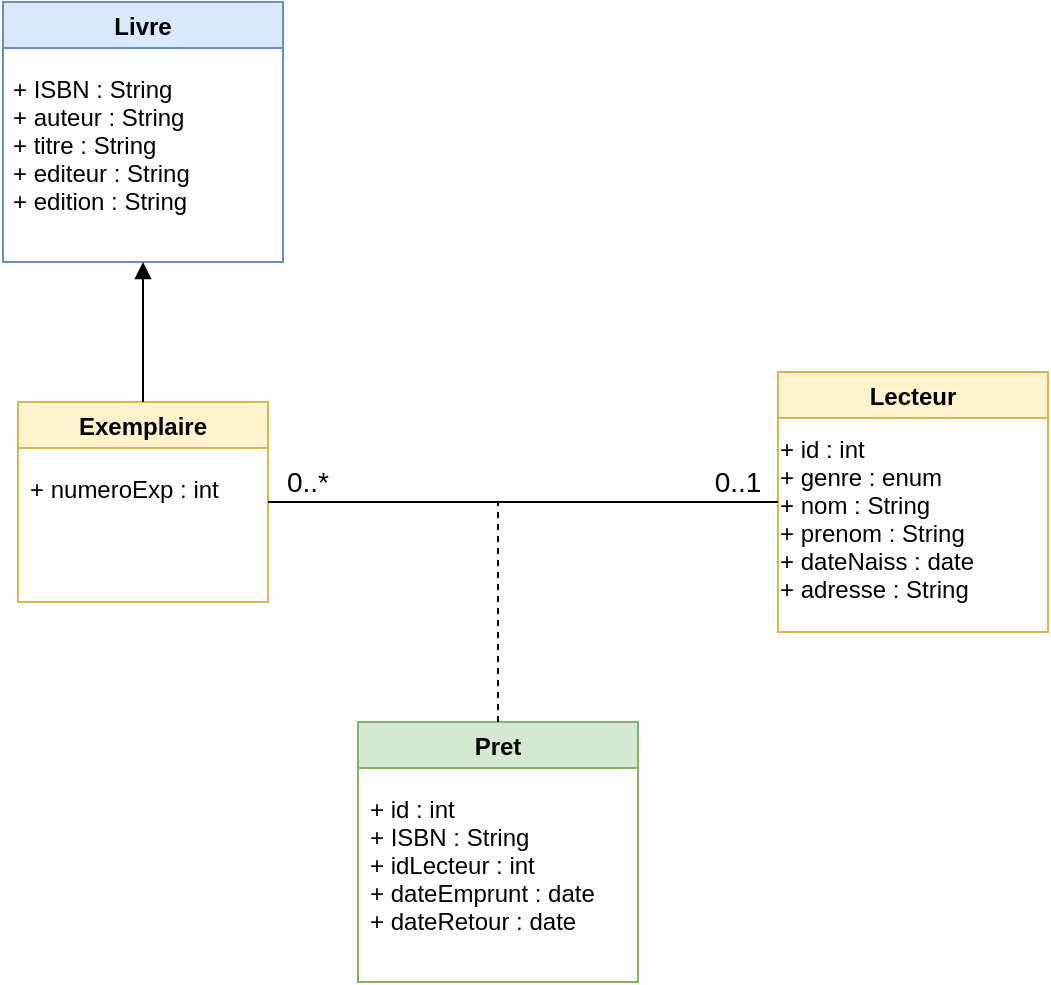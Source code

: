 <mxfile version="13.0.8" type="device"><diagram id="DQyIzFYaqOzxcJRX2JVW" name="Page-1"><mxGraphModel dx="946" dy="1724" grid="1" gridSize="10" guides="1" tooltips="1" connect="1" arrows="1" fold="1" page="1" pageScale="1" pageWidth="827" pageHeight="1169" math="0" shadow="0"><root><mxCell id="0"/><mxCell id="1" parent="0"/><mxCell id="YYK3TgRTdIafQKGTVdkb-8" value="Exemplaire" style="swimlane;fillColor=#fff2cc;strokeColor=#d6b656;" vertex="1" parent="1"><mxGeometry x="140" y="130" width="125" height="100" as="geometry"/></mxCell><mxCell id="YYK3TgRTdIafQKGTVdkb-9" value="Lecteur" style="swimlane;fillColor=#fff2cc;strokeColor=#d6b656;" vertex="1" parent="1"><mxGeometry x="520" y="115" width="135" height="130" as="geometry"/></mxCell><mxCell id="YYK3TgRTdIafQKGTVdkb-45" value="+ id : int&#xa;+ genre : enum&#xa;+ nom : String&#xa;+ prenom : String&#xa;+ dateNaiss : date&#xa;+ adresse : String" style="text;strokeColor=none;fillColor=none;align=left;verticalAlign=top;spacingLeft=4;spacingRight=4;overflow=hidden;rotatable=0;points=[[0,0.5],[1,0.5]];portConstraint=eastwest;" vertex="1" parent="YYK3TgRTdIafQKGTVdkb-9"><mxGeometry x="-5" y="25" width="140" height="90" as="geometry"/></mxCell><mxCell id="YYK3TgRTdIafQKGTVdkb-10" value="Pret" style="swimlane;fillColor=#d5e8d4;strokeColor=#82b366;" vertex="1" parent="1"><mxGeometry x="310" y="290" width="140" height="130" as="geometry"/></mxCell><mxCell id="YYK3TgRTdIafQKGTVdkb-11" value="" style="endArrow=none;html=1;entryX=0;entryY=0.5;entryDx=0;entryDy=0;exitX=1;exitY=0.5;exitDx=0;exitDy=0;" edge="1" parent="1" source="YYK3TgRTdIafQKGTVdkb-8" target="YYK3TgRTdIafQKGTVdkb-9"><mxGeometry width="50" height="50" relative="1" as="geometry"><mxPoint x="390" y="310" as="sourcePoint"/><mxPoint x="440" y="260" as="targetPoint"/></mxGeometry></mxCell><mxCell id="YYK3TgRTdIafQKGTVdkb-12" value="0..*" style="text;html=1;strokeColor=none;fillColor=none;align=center;verticalAlign=middle;whiteSpace=wrap;rounded=0;fontSize=14;" vertex="1" parent="1"><mxGeometry x="265" y="160" width="40" height="20" as="geometry"/></mxCell><mxCell id="YYK3TgRTdIafQKGTVdkb-14" value="0..1" style="text;html=1;strokeColor=none;fillColor=none;align=center;verticalAlign=middle;whiteSpace=wrap;rounded=0;fontSize=14;" vertex="1" parent="1"><mxGeometry x="480" y="160" width="40" height="20" as="geometry"/></mxCell><mxCell id="YYK3TgRTdIafQKGTVdkb-15" value="Livre" style="swimlane;fillColor=#dae8fc;strokeColor=#6c8ebf;" vertex="1" parent="1"><mxGeometry x="132.5" y="-70" width="140" height="130" as="geometry"/></mxCell><mxCell id="YYK3TgRTdIafQKGTVdkb-30" value="+ ISBN : String&#xa;+ auteur : String&#xa;+ titre : String&#xa;+ editeur : String&#xa;+ edition : String" style="text;strokeColor=none;fillColor=none;align=left;verticalAlign=top;spacingLeft=4;spacingRight=4;overflow=hidden;rotatable=0;points=[[0,0.5],[1,0.5]];portConstraint=eastwest;" vertex="1" parent="YYK3TgRTdIafQKGTVdkb-15"><mxGeometry x="-1" y="30" width="140" height="90" as="geometry"/></mxCell><mxCell id="YYK3TgRTdIafQKGTVdkb-18" value="" style="endArrow=block;html=1;entryX=0.5;entryY=1;entryDx=0;entryDy=0;startArrow=none;startFill=0;endFill=1;" edge="1" parent="1" source="YYK3TgRTdIafQKGTVdkb-8" target="YYK3TgRTdIafQKGTVdkb-15"><mxGeometry width="50" height="50" relative="1" as="geometry"><mxPoint x="390" y="290" as="sourcePoint"/><mxPoint x="440" y="240" as="targetPoint"/></mxGeometry></mxCell><mxCell id="YYK3TgRTdIafQKGTVdkb-21" value="" style="endArrow=none;html=1;exitX=0.5;exitY=0;exitDx=0;exitDy=0;dashed=1;" edge="1" parent="1" source="YYK3TgRTdIafQKGTVdkb-10"><mxGeometry width="50" height="50" relative="1" as="geometry"><mxPoint x="390" y="210" as="sourcePoint"/><mxPoint x="380" y="180" as="targetPoint"/></mxGeometry></mxCell><mxCell id="YYK3TgRTdIafQKGTVdkb-44" value="+ numeroExp : int" style="text;strokeColor=none;fillColor=none;align=left;verticalAlign=top;spacingLeft=4;spacingRight=4;overflow=hidden;rotatable=0;points=[[0,0.5],[1,0.5]];portConstraint=eastwest;" vertex="1" parent="1"><mxGeometry x="140" y="160" width="140" height="20" as="geometry"/></mxCell><mxCell id="YYK3TgRTdIafQKGTVdkb-46" value="+ id : int&#xa;+ ISBN : String&#xa;+ idLecteur : int&#xa;+ dateEmprunt : date&#xa;+ dateRetour : date" style="text;strokeColor=none;fillColor=none;align=left;verticalAlign=top;spacingLeft=4;spacingRight=4;overflow=hidden;rotatable=0;points=[[0,0.5],[1,0.5]];portConstraint=eastwest;" vertex="1" parent="1"><mxGeometry x="310" y="320" width="140" height="90" as="geometry"/></mxCell></root></mxGraphModel></diagram></mxfile>